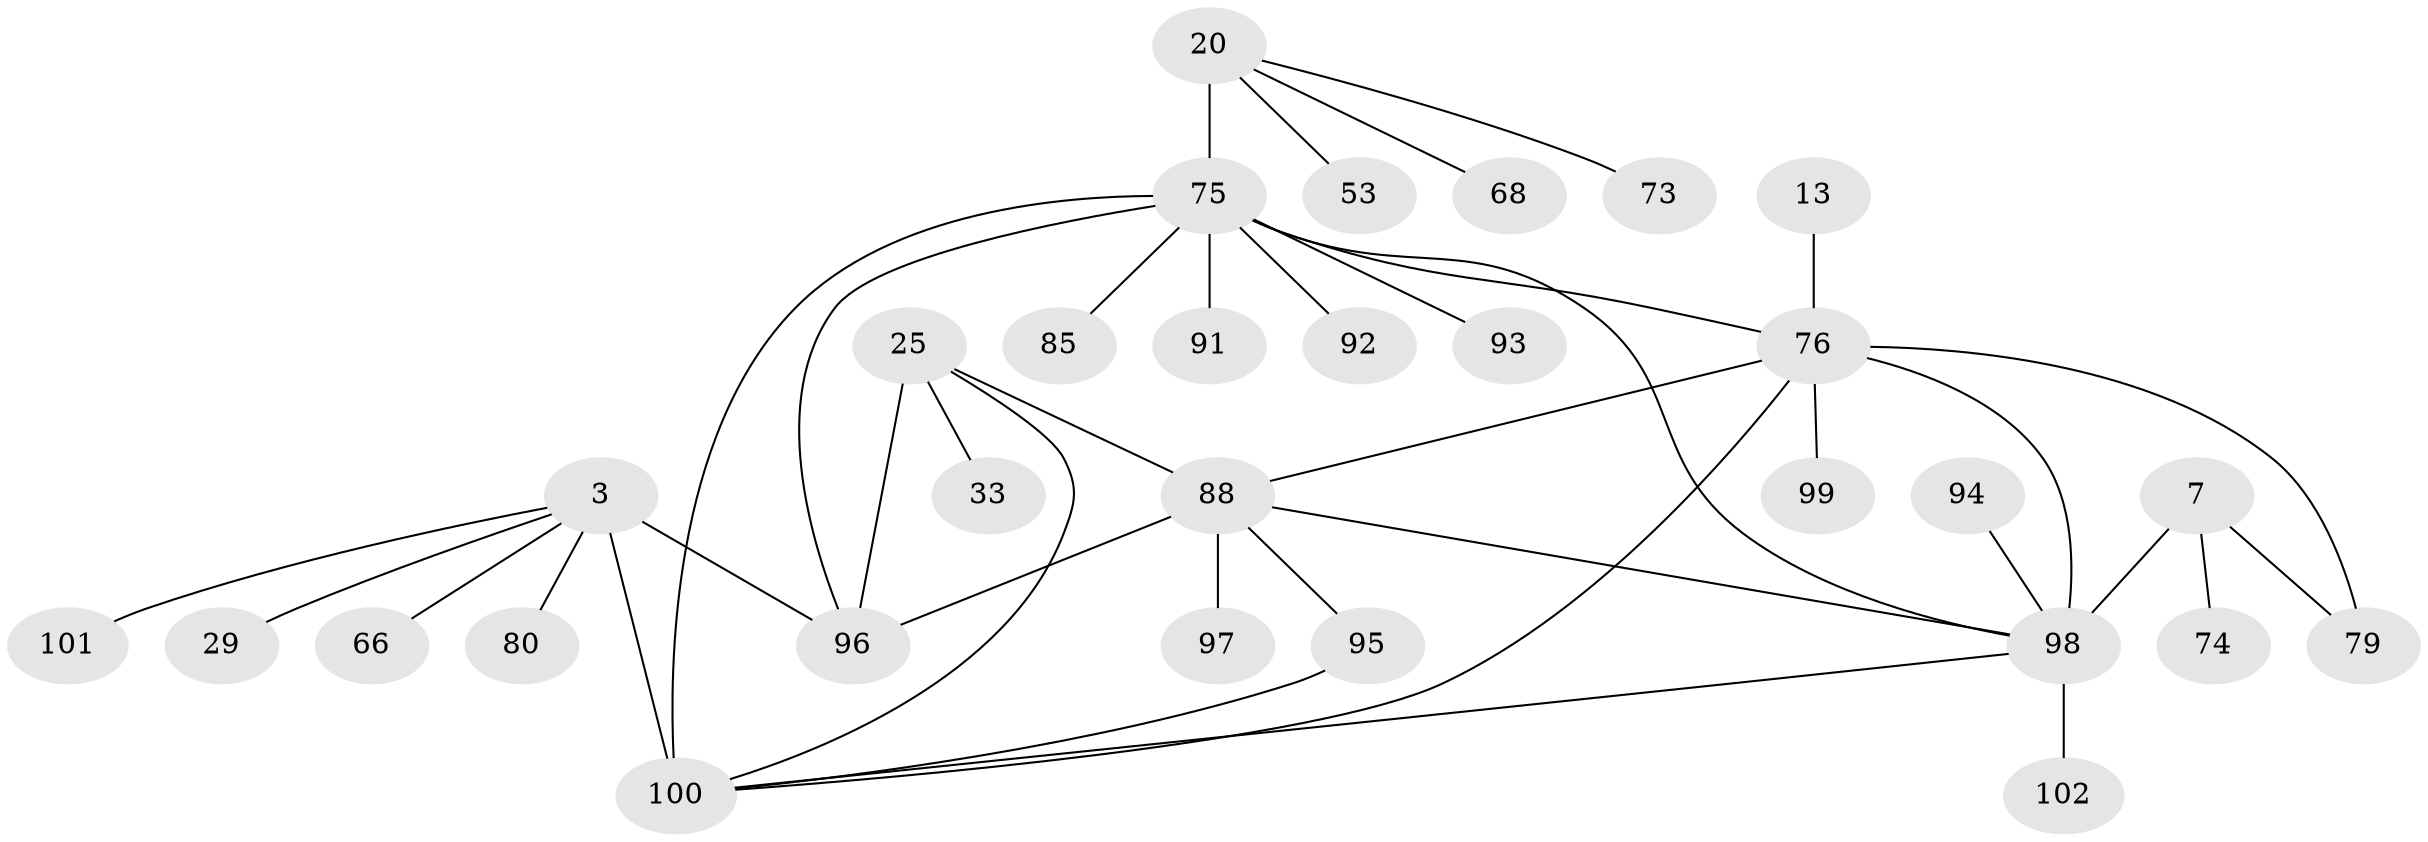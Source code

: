 // original degree distribution, {10: 0.0196078431372549, 7: 0.049019607843137254, 9: 0.0196078431372549, 8: 0.049019607843137254, 4: 0.0392156862745098, 6: 0.029411764705882353, 12: 0.00980392156862745, 11: 0.0196078431372549, 5: 0.00980392156862745, 1: 0.5196078431372549, 3: 0.06862745098039216, 2: 0.16666666666666666}
// Generated by graph-tools (version 1.1) at 2025/58/03/04/25 21:58:18]
// undirected, 30 vertices, 39 edges
graph export_dot {
graph [start="1"]
  node [color=gray90,style=filled];
  3 [super="+2"];
  7 [super="+6"];
  13 [super="+12"];
  20 [super="+16"];
  25 [super="+21"];
  29;
  33;
  53;
  66;
  68;
  73;
  74 [super="+30"];
  75 [super="+60+64"];
  76 [super="+37+47+15+49+52+72"];
  79;
  80;
  85;
  88 [super="+51+45+54+55+23+61+86"];
  91;
  92;
  93;
  94;
  95 [super="+31"];
  96 [super="+87+57+63+83"];
  97;
  98 [super="+89+90"];
  99;
  100 [super="+27+39+81+82"];
  101;
  102;
  3 -- 66;
  3 -- 101;
  3 -- 96 [weight=2];
  3 -- 80;
  3 -- 29;
  3 -- 100 [weight=6];
  7 -- 79;
  7 -- 74;
  7 -- 98 [weight=6];
  13 -- 76 [weight=6];
  20 -- 53;
  20 -- 73;
  20 -- 68;
  20 -- 75 [weight=6];
  25 -- 33;
  25 -- 96 [weight=2];
  25 -- 88 [weight=4];
  25 -- 100;
  75 -- 96 [weight=2];
  75 -- 100 [weight=2];
  75 -- 76;
  75 -- 85;
  75 -- 91;
  75 -- 92;
  75 -- 93;
  75 -- 98 [weight=2];
  76 -- 79;
  76 -- 99;
  76 -- 88 [weight=2];
  76 -- 100;
  76 -- 98 [weight=2];
  88 -- 96 [weight=2];
  88 -- 97;
  88 -- 95 [weight=2];
  88 -- 98;
  94 -- 98;
  95 -- 100;
  98 -- 100;
  98 -- 102;
}
